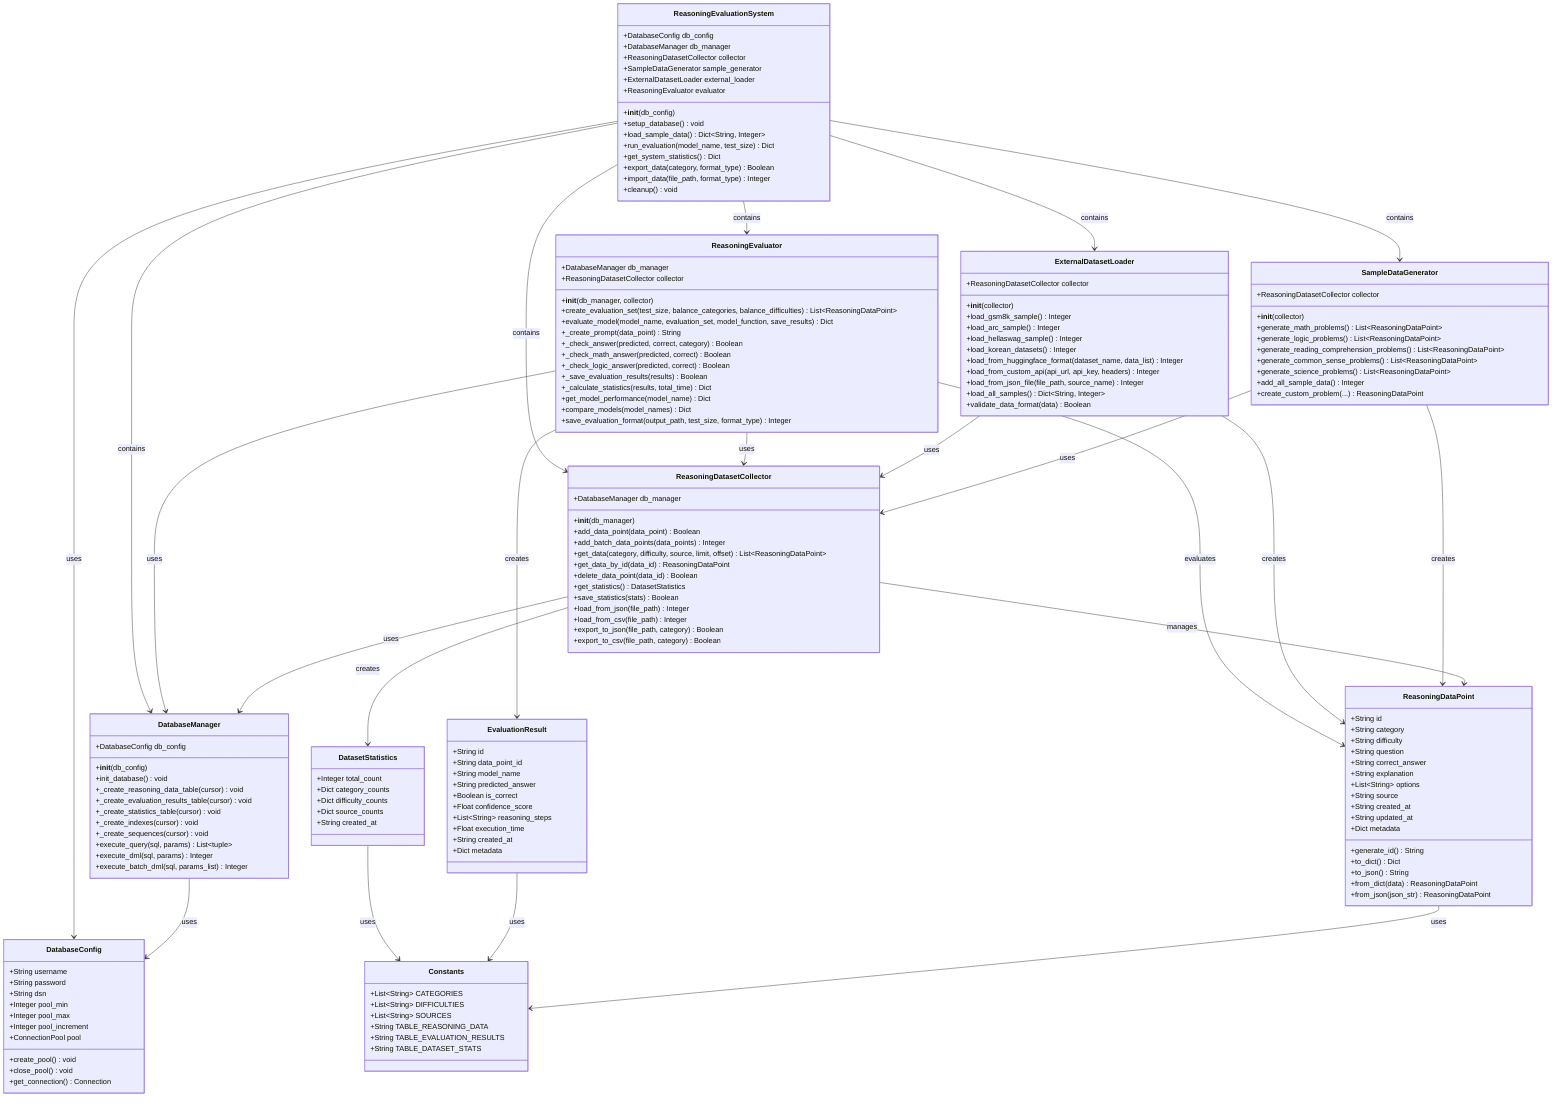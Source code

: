 classDiagram
    %% 데이터 모델 클래스들
    class ReasoningDataPoint {
        +String id
        +String category
        +String difficulty
        +String question
        +String correct_answer
        +String explanation
        +List~String~ options
        +String source
        +String created_at
        +String updated_at
        +Dict metadata
        +generate_id() String
        +to_dict() Dict
        +to_json() String
        +from_dict(data) ReasoningDataPoint
        +from_json(json_str) ReasoningDataPoint
    }

    class EvaluationResult {
        +String id
        +String data_point_id
        +String model_name
        +String predicted_answer
        +Boolean is_correct
        +Float confidence_score
        +List~String~ reasoning_steps
        +Float execution_time
        +String created_at
        +Dict metadata
    }

    class DatasetStatistics {
        +Integer total_count
        +Dict category_counts
        +Dict difficulty_counts
        +Dict source_counts
        +String created_at
    }

    class Constants {
        +List~String~ CATEGORIES
        +List~String~ DIFFICULTIES
        +List~String~ SOURCES
        +String TABLE_REASONING_DATA
        +String TABLE_EVALUATION_RESULTS
        +String TABLE_DATASET_STATS
    }

    %% 데이터베이스 관련 클래스들
    class DatabaseConfig {
        +String username
        +String password
        +String dsn
        +Integer pool_min
        +Integer pool_max
        +Integer pool_increment
        +ConnectionPool pool
        +create_pool() void
        +close_pool() void
        +get_connection() Connection
    }

    class DatabaseManager {
        +DatabaseConfig db_config
        +__init__(db_config)
        +init_database() void
        +_create_reasoning_data_table(cursor) void
        +_create_evaluation_results_table(cursor) void
        +_create_statistics_table(cursor) void
        +_create_indexes(cursor) void
        +_create_sequences(cursor) void
        +execute_query(sql, params) List~tuple~
        +execute_dml(sql, params) Integer
        +execute_batch_dml(sql, params_list) Integer
    }

    %% 데이터 수집 관련 클래스들
    class ReasoningDatasetCollector {
        +DatabaseManager db_manager
        +__init__(db_manager)
        +add_data_point(data_point) Boolean
        +add_batch_data_points(data_points) Integer
        +get_data(category, difficulty, source, limit, offset) List~ReasoningDataPoint~
        +get_data_by_id(data_id) ReasoningDataPoint
        +delete_data_point(data_id) Boolean
        +get_statistics() DatasetStatistics
        +save_statistics(stats) Boolean
        +load_from_json(file_path) Integer
        +load_from_csv(file_path) Integer
        +export_to_json(file_path, category) Boolean
        +export_to_csv(file_path, category) Boolean
    }

    class SampleDataGenerator {
        +ReasoningDatasetCollector collector
        +__init__(collector)
        +generate_math_problems() List~ReasoningDataPoint~
        +generate_logic_problems() List~ReasoningDataPoint~
        +generate_reading_comprehension_problems() List~ReasoningDataPoint~
        +generate_common_sense_problems() List~ReasoningDataPoint~
        +generate_science_problems() List~ReasoningDataPoint~
        +add_all_sample_data() Integer
        +create_custom_problem(...) ReasoningDataPoint
    }

    class ExternalDatasetLoader {
        +ReasoningDatasetCollector collector
        +__init__(collector)
        +load_gsm8k_sample() Integer
        +load_arc_sample() Integer
        +load_hellaswag_sample() Integer
        +load_korean_datasets() Integer
        +load_from_huggingface_format(dataset_name, data_list) Integer
        +load_from_custom_api(api_url, api_key, headers) Integer
        +load_from_json_file(file_path, source_name) Integer
        +load_all_samples() Dict~String, Integer~
        +validate_data_format(data) Boolean
    }

    %% 평가 시스템 클래스들
    class ReasoningEvaluator {
        +DatabaseManager db_manager
        +ReasoningDatasetCollector collector
        +__init__(db_manager, collector)
        +create_evaluation_set(test_size, balance_categories, balance_difficulties) List~ReasoningDataPoint~
        +evaluate_model(model_name, evaluation_set, model_function, save_results) Dict
        +_create_prompt(data_point) String
        +_check_answer(predicted, correct, category) Boolean
        +_check_math_answer(predicted, correct) Boolean
        +_check_logic_answer(predicted, correct) Boolean
        +_save_evaluation_results(results) Boolean
        +_calculate_statistics(results, total_time) Dict
        +get_model_performance(model_name) Dict
        +compare_models(model_names) Dict
        +save_evaluation_format(output_path, test_size, format_type) Integer
    }

    %% 메인 시스템 클래스
    class ReasoningEvaluationSystem {
        +DatabaseConfig db_config
        +DatabaseManager db_manager
        +ReasoningDatasetCollector collector
        +SampleDataGenerator sample_generator
        +ExternalDatasetLoader external_loader
        +ReasoningEvaluator evaluator
        +__init__(db_config)
        +setup_database() void
        +load_sample_data() Dict~String, Integer~
        +run_evaluation(model_name, test_size) Dict
        +get_system_statistics() Dict
        +export_data(category, format_type) Boolean
        +import_data(file_path, format_type) Integer
        +cleanup() void
    }

    %% 관계 정의
    DatabaseManager --> DatabaseConfig : uses
    ReasoningDatasetCollector --> DatabaseManager : uses
    ReasoningDatasetCollector --> ReasoningDataPoint : manages
    ReasoningDatasetCollector --> DatasetStatistics : creates
    
    SampleDataGenerator --> ReasoningDatasetCollector : uses
    SampleDataGenerator --> ReasoningDataPoint : creates
    
    ExternalDatasetLoader --> ReasoningDatasetCollector : uses
    ExternalDatasetLoader --> ReasoningDataPoint : creates
    
    ReasoningEvaluator --> DatabaseManager : uses
    ReasoningEvaluator --> ReasoningDatasetCollector : uses
    ReasoningEvaluator --> ReasoningDataPoint : evaluates
    ReasoningEvaluator --> EvaluationResult : creates
    
    ReasoningEvaluationSystem --> DatabaseConfig : uses
    ReasoningEvaluationSystem --> DatabaseManager : contains
    ReasoningEvaluationSystem --> ReasoningDatasetCollector : contains
    ReasoningEvaluationSystem --> SampleDataGenerator : contains
    ReasoningEvaluationSystem --> ExternalDatasetLoader : contains
    ReasoningEvaluationSystem --> ReasoningEvaluator : contains
    
    ReasoningDataPoint --> Constants : uses
    EvaluationResult --> Constants : uses
    DatasetStatistics --> Constants : uses